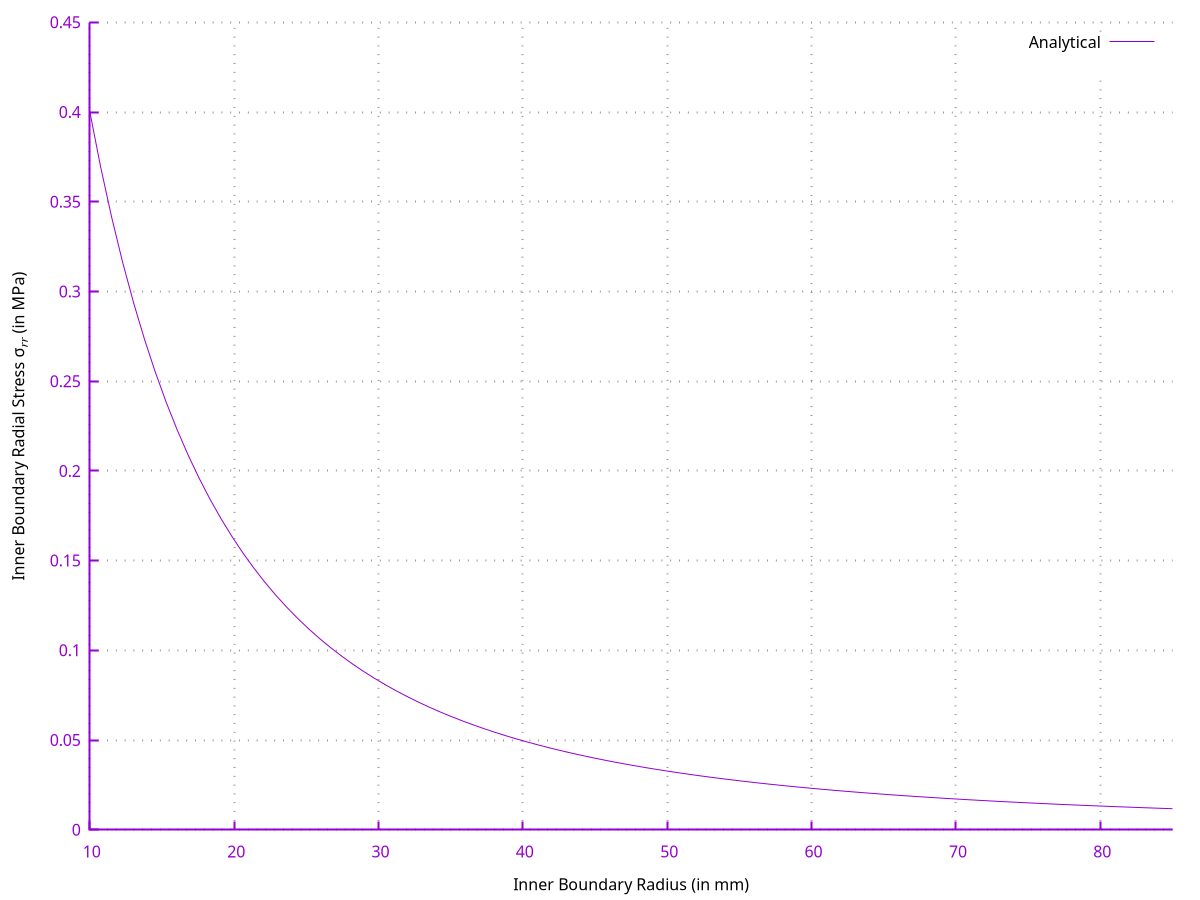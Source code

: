# Note you need gnuplot 4.4 for the pdfcairo terminal.

#set terminal postscript enhanced font "Times-Roman,25"
#set terminal pdfcairo enhanced font "Times-Roman,9" linewidth 4 rounded
#set terminal pdf font "Times-Roman,9" linewidth 4 rounded

# Line style for axes
set style line 80 lt 1 lw 2
#set style line 80 lt rgb "#808080"

# Line style for grid
set style line 81 lt 0  lw 2 # dashed
set style line 81 lt rgb "#808080"  # grey

set grid back linestyle 81
set border 3 back linestyle 80 # Remove border on top and right.  These
             # borders are useless and make it harder
             # to see plotted lines near the border.
# Also, put it in grey; no need for so much emphasis on a border.
set xtics nomirror
set ytics nomirror

set style line 1 lt 1
set style line 2 lt 2

#set output "plot.pdf"
#set output "plot1.ps"

set encoding iso_8859_2

set xlabel "Inner Boundary Radius (in mm)"
set ylabel "Inner Boundary Radial Stress {/Symbol s}_{/Times-Italic rr} (in MPa)"

set key top right;
#set key width -6

set xrange [10:85]
#set yrange [0:0.5]

# Parameters for Analytical solution
a0 = 10;
r0 = 10;
b0 = 20;

plot \
-(0.5/sqrt(3)) \
    *log( ((r0/a0)**2 + (x/a0)**2 - 1)/((b0/a0)**2 + (x/a0)**2 - 1) ) w l \
    t "Analytical", \
"history/0/solidStressesinner.dat" \
    u (1000*$1*(0.075/15) + 10):(-1e-6*$5) every 1000::2 w lp \
    lt 1 lw 0.5 pt 6 ps 2 t "Numerical"